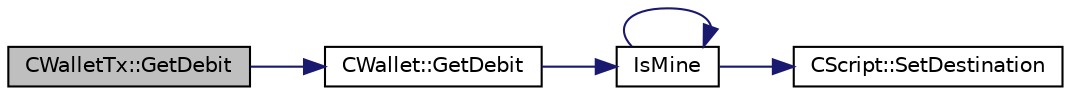 digraph "CWalletTx::GetDebit"
{
  edge [fontname="Helvetica",fontsize="10",labelfontname="Helvetica",labelfontsize="10"];
  node [fontname="Helvetica",fontsize="10",shape=record];
  rankdir="LR";
  Node176 [label="CWalletTx::GetDebit",height=0.2,width=0.4,color="black", fillcolor="grey75", style="filled", fontcolor="black"];
  Node176 -> Node177 [color="midnightblue",fontsize="10",style="solid",fontname="Helvetica"];
  Node177 [label="CWallet::GetDebit",height=0.2,width=0.4,color="black", fillcolor="white", style="filled",URL="$class_c_wallet.html#a5ab4855aac6f4b335421944403e44d6d"];
  Node177 -> Node178 [color="midnightblue",fontsize="10",style="solid",fontname="Helvetica"];
  Node178 [label="IsMine",height=0.2,width=0.4,color="black", fillcolor="white", style="filled",URL="$script_8cpp.html#adc59cf67d903c1ba1ef225561b85bfce"];
  Node178 -> Node179 [color="midnightblue",fontsize="10",style="solid",fontname="Helvetica"];
  Node179 [label="CScript::SetDestination",height=0.2,width=0.4,color="black", fillcolor="white", style="filled",URL="$class_c_script.html#ad1b5a9077241aa06116040c4f1b7c31e"];
  Node178 -> Node178 [color="midnightblue",fontsize="10",style="solid",fontname="Helvetica"];
}
